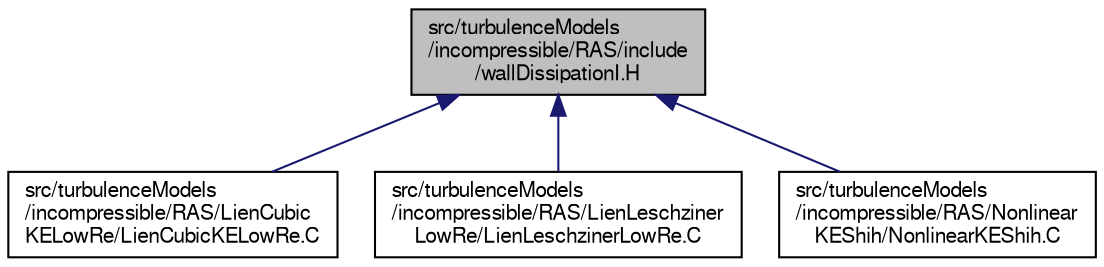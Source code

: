 digraph "src/turbulenceModels/incompressible/RAS/include/wallDissipationI.H"
{
  bgcolor="transparent";
  edge [fontname="FreeSans",fontsize="10",labelfontname="FreeSans",labelfontsize="10"];
  node [fontname="FreeSans",fontsize="10",shape=record];
  Node1 [label="src/turbulenceModels\l/incompressible/RAS/include\l/wallDissipationI.H",height=0.2,width=0.4,color="black", fillcolor="grey75", style="filled", fontcolor="black"];
  Node1 -> Node2 [dir="back",color="midnightblue",fontsize="10",style="solid",fontname="FreeSans"];
  Node2 [label="src/turbulenceModels\l/incompressible/RAS/LienCubic\lKELowRe/LienCubicKELowRe.C",height=0.2,width=0.4,color="black",URL="$a17594.html"];
  Node1 -> Node3 [dir="back",color="midnightblue",fontsize="10",style="solid",fontname="FreeSans"];
  Node3 [label="src/turbulenceModels\l/incompressible/RAS/LienLeschziner\lLowRe/LienLeschzinerLowRe.C",height=0.2,width=0.4,color="black",URL="$a17603.html"];
  Node1 -> Node4 [dir="back",color="midnightblue",fontsize="10",style="solid",fontname="FreeSans"];
  Node4 [label="src/turbulenceModels\l/incompressible/RAS/Nonlinear\lKEShih/NonlinearKEShih.C",height=0.2,width=0.4,color="black",URL="$a17612.html"];
}
